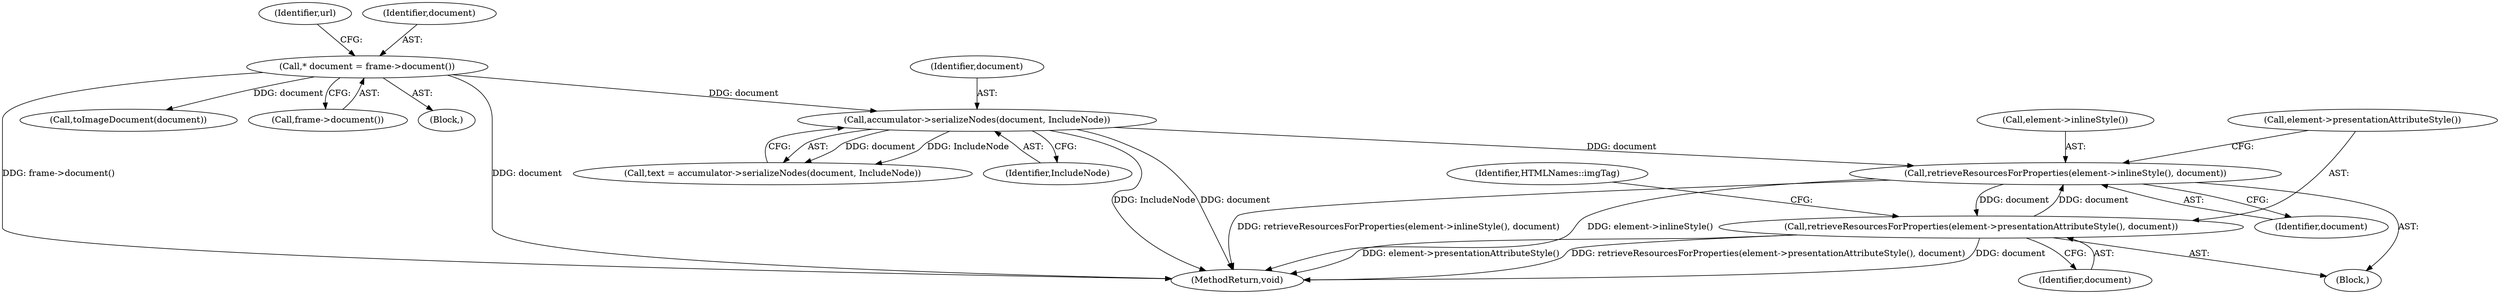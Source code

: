 digraph "0_Chrome_7f0126ff011142c8619b10a6e64d04d1745c503a_7@pointer" {
"1000204" [label="(Call,retrieveResourcesForProperties(element->inlineStyle(), document))"];
"1000207" [label="(Call,retrieveResourcesForProperties(element->presentationAttributeStyle(), document))"];
"1000204" [label="(Call,retrieveResourcesForProperties(element->inlineStyle(), document))"];
"1000157" [label="(Call,accumulator->serializeNodes(document, IncludeNode))"];
"1000104" [label="(Call,* document = frame->document())"];
"1000206" [label="(Identifier,document)"];
"1000205" [label="(Call,element->inlineStyle())"];
"1000157" [label="(Call,accumulator->serializeNodes(document, IncludeNode))"];
"1000207" [label="(Call,retrieveResourcesForProperties(element->presentationAttributeStyle(), document))"];
"1000204" [label="(Call,retrieveResourcesForProperties(element->inlineStyle(), document))"];
"1000155" [label="(Call,text = accumulator->serializeNodes(document, IncludeNode))"];
"1000159" [label="(Identifier,IncludeNode)"];
"1000104" [label="(Call,* document = frame->document())"];
"1000109" [label="(Identifier,url)"];
"1000209" [label="(Identifier,document)"];
"1000105" [label="(Identifier,document)"];
"1000319" [label="(MethodReturn,void)"];
"1000132" [label="(Call,toImageDocument(document))"];
"1000158" [label="(Identifier,document)"];
"1000208" [label="(Call,element->presentationAttributeStyle())"];
"1000106" [label="(Call,frame->document())"];
"1000102" [label="(Block,)"];
"1000203" [label="(Block,)"];
"1000212" [label="(Identifier,HTMLNames::imgTag)"];
"1000204" -> "1000203"  [label="AST: "];
"1000204" -> "1000206"  [label="CFG: "];
"1000205" -> "1000204"  [label="AST: "];
"1000206" -> "1000204"  [label="AST: "];
"1000208" -> "1000204"  [label="CFG: "];
"1000204" -> "1000319"  [label="DDG: element->inlineStyle()"];
"1000204" -> "1000319"  [label="DDG: retrieveResourcesForProperties(element->inlineStyle(), document)"];
"1000207" -> "1000204"  [label="DDG: document"];
"1000157" -> "1000204"  [label="DDG: document"];
"1000204" -> "1000207"  [label="DDG: document"];
"1000207" -> "1000203"  [label="AST: "];
"1000207" -> "1000209"  [label="CFG: "];
"1000208" -> "1000207"  [label="AST: "];
"1000209" -> "1000207"  [label="AST: "];
"1000212" -> "1000207"  [label="CFG: "];
"1000207" -> "1000319"  [label="DDG: document"];
"1000207" -> "1000319"  [label="DDG: element->presentationAttributeStyle()"];
"1000207" -> "1000319"  [label="DDG: retrieveResourcesForProperties(element->presentationAttributeStyle(), document)"];
"1000157" -> "1000155"  [label="AST: "];
"1000157" -> "1000159"  [label="CFG: "];
"1000158" -> "1000157"  [label="AST: "];
"1000159" -> "1000157"  [label="AST: "];
"1000155" -> "1000157"  [label="CFG: "];
"1000157" -> "1000319"  [label="DDG: IncludeNode"];
"1000157" -> "1000319"  [label="DDG: document"];
"1000157" -> "1000155"  [label="DDG: document"];
"1000157" -> "1000155"  [label="DDG: IncludeNode"];
"1000104" -> "1000157"  [label="DDG: document"];
"1000104" -> "1000102"  [label="AST: "];
"1000104" -> "1000106"  [label="CFG: "];
"1000105" -> "1000104"  [label="AST: "];
"1000106" -> "1000104"  [label="AST: "];
"1000109" -> "1000104"  [label="CFG: "];
"1000104" -> "1000319"  [label="DDG: document"];
"1000104" -> "1000319"  [label="DDG: frame->document()"];
"1000104" -> "1000132"  [label="DDG: document"];
}
